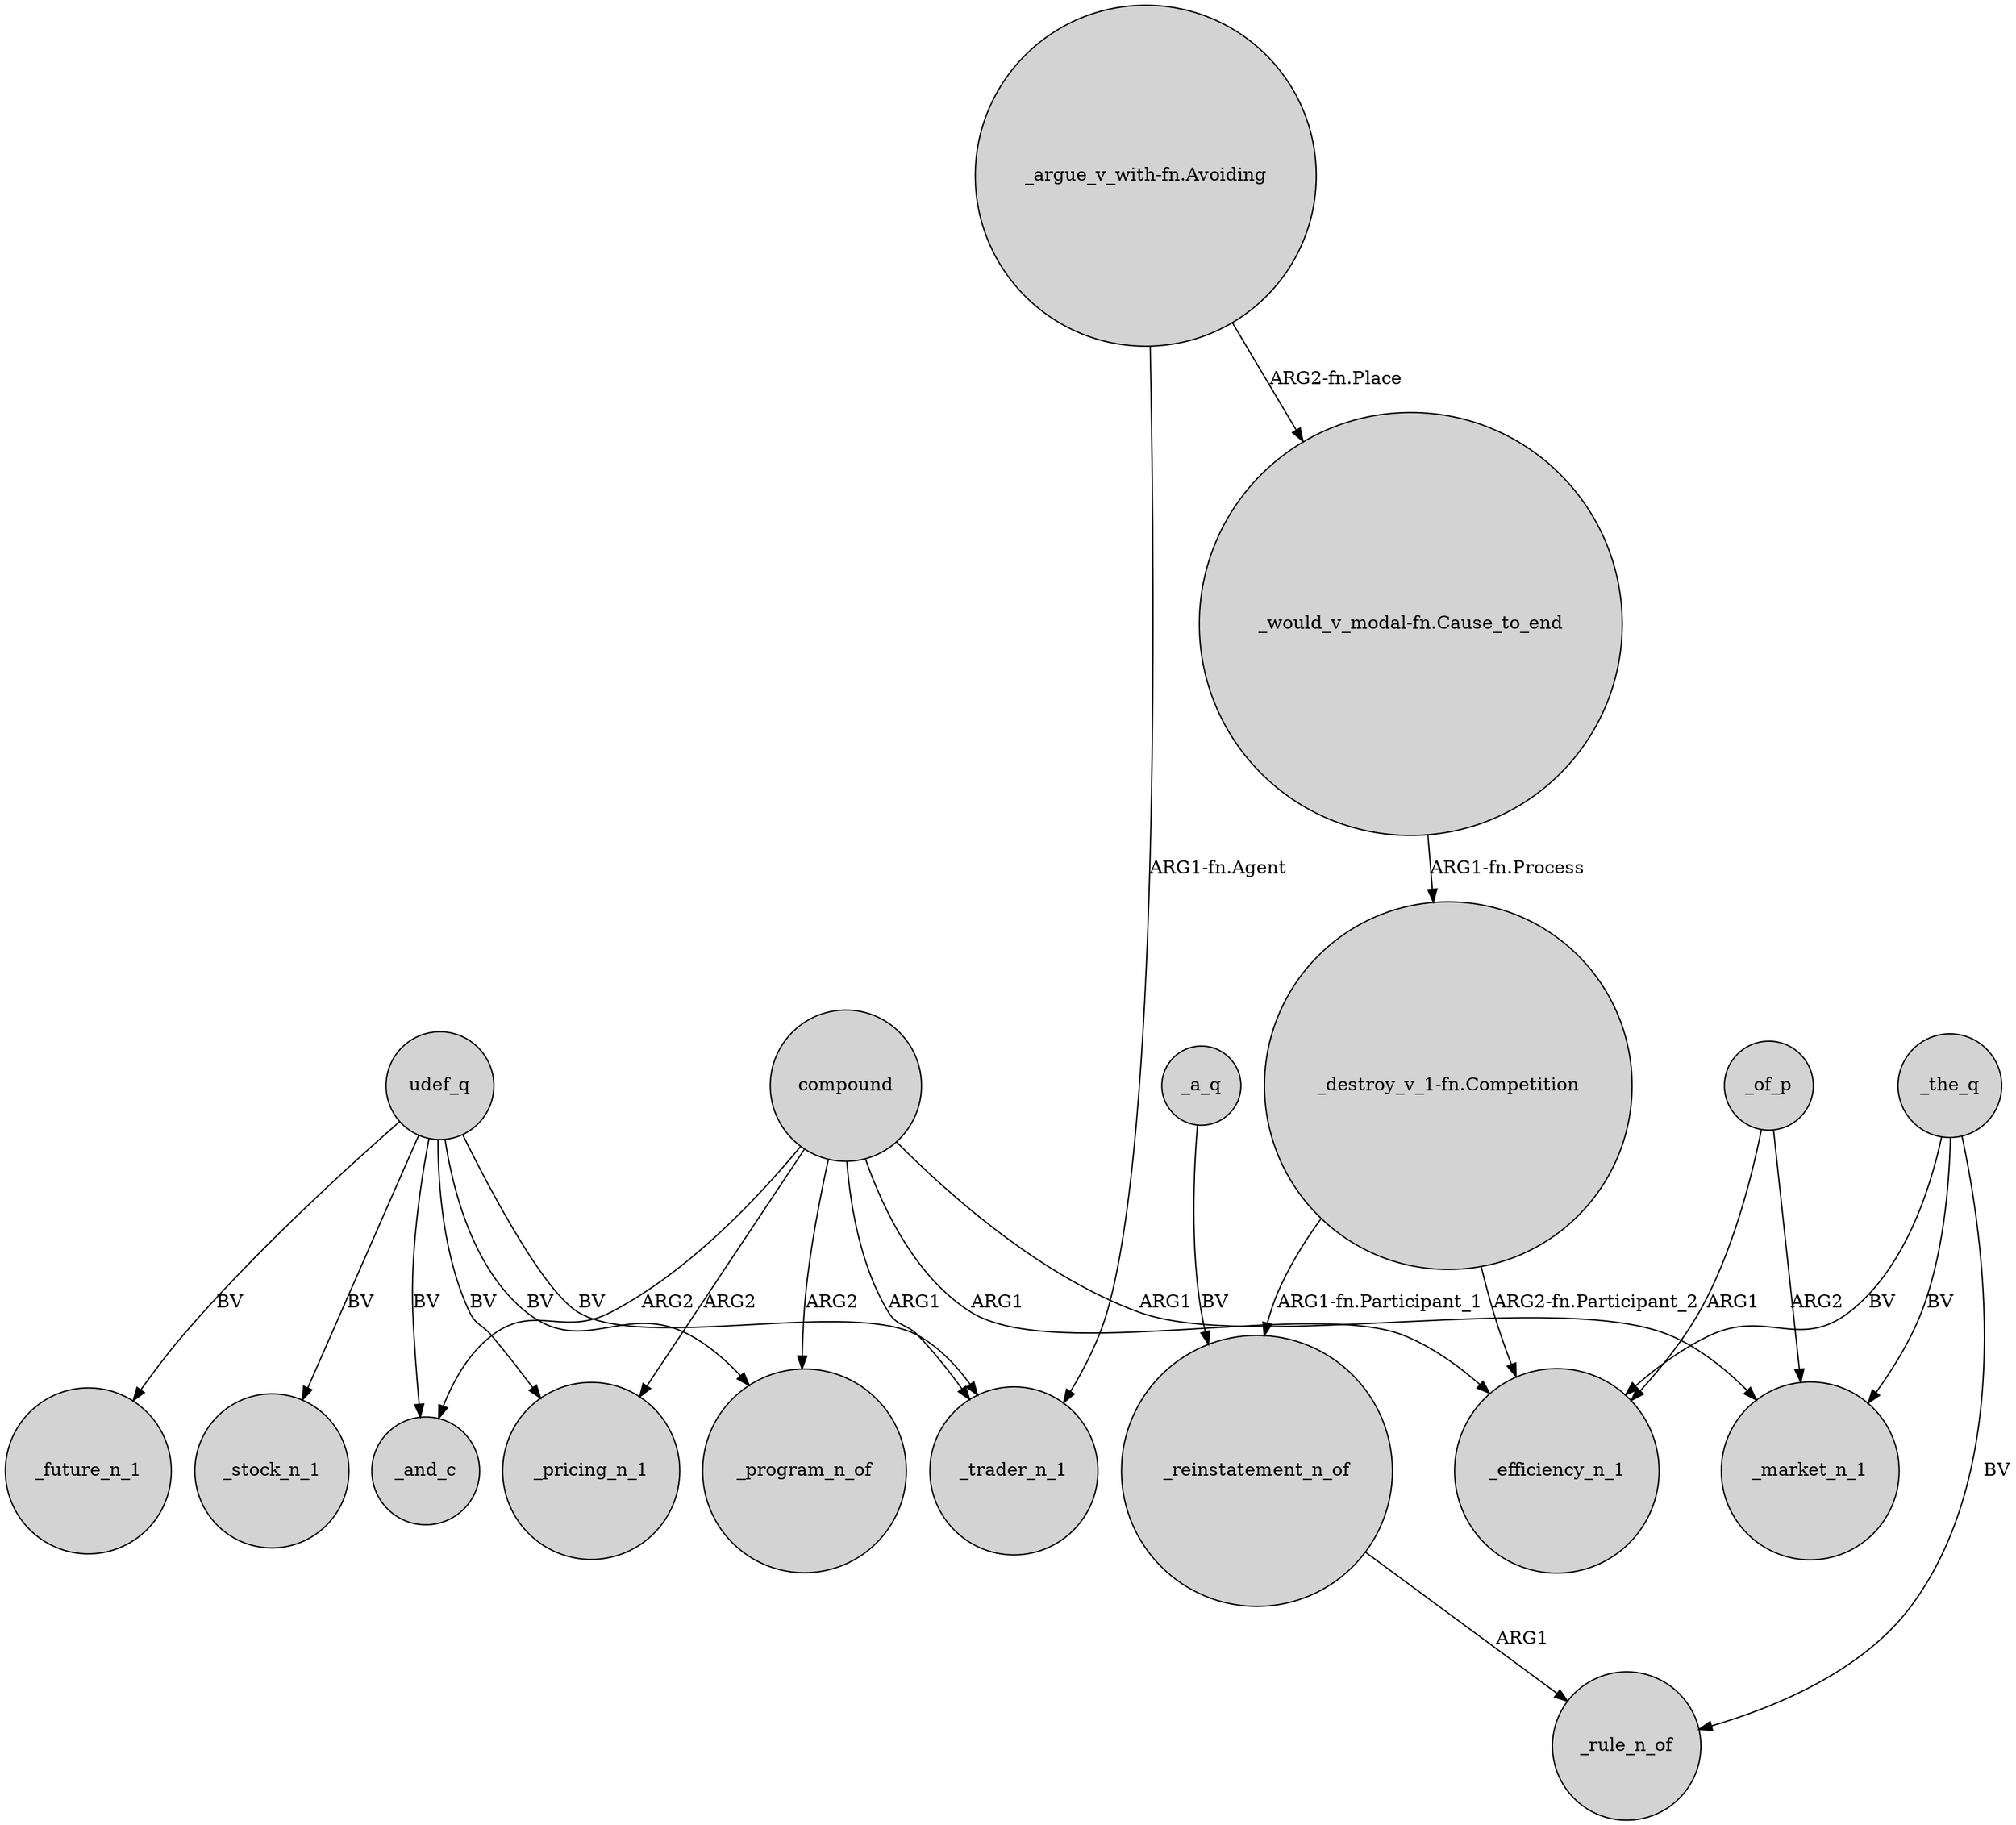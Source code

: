 digraph {
	node [shape=circle style=filled]
	compound -> _pricing_n_1 [label=ARG2]
	_the_q -> _rule_n_of [label=BV]
	"_argue_v_with-fn.Avoiding" -> "_would_v_modal-fn.Cause_to_end" [label="ARG2-fn.Place"]
	compound -> _trader_n_1 [label=ARG1]
	udef_q -> _future_n_1 [label=BV]
	udef_q -> _and_c [label=BV]
	_of_p -> _efficiency_n_1 [label=ARG1]
	compound -> _and_c [label=ARG2]
	udef_q -> _program_n_of [label=BV]
	_the_q -> _market_n_1 [label=BV]
	compound -> _program_n_of [label=ARG2]
	udef_q -> _trader_n_1 [label=BV]
	udef_q -> _stock_n_1 [label=BV]
	udef_q -> _pricing_n_1 [label=BV]
	compound -> _efficiency_n_1 [label=ARG1]
	"_argue_v_with-fn.Avoiding" -> _trader_n_1 [label="ARG1-fn.Agent"]
	_a_q -> _reinstatement_n_of [label=BV]
	_reinstatement_n_of -> _rule_n_of [label=ARG1]
	"_destroy_v_1-fn.Competition" -> _reinstatement_n_of [label="ARG1-fn.Participant_1"]
	_of_p -> _market_n_1 [label=ARG2]
	compound -> _market_n_1 [label=ARG1]
	"_would_v_modal-fn.Cause_to_end" -> "_destroy_v_1-fn.Competition" [label="ARG1-fn.Process"]
	"_destroy_v_1-fn.Competition" -> _efficiency_n_1 [label="ARG2-fn.Participant_2"]
	_the_q -> _efficiency_n_1 [label=BV]
}

